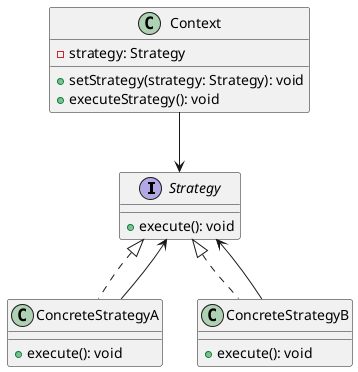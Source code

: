 @startuml strategy
interface Strategy {
    +execute(): void
}

class ConcreteStrategyA implements Strategy {
    +execute(): void
}

class ConcreteStrategyB implements Strategy {
    +execute(): void
}

class Context {
    -strategy: Strategy
    +setStrategy(strategy: Strategy): void
    +executeStrategy(): void
}

Context --> Strategy
ConcreteStrategyA --> Strategy
ConcreteStrategyB --> Strategy
@enduml
